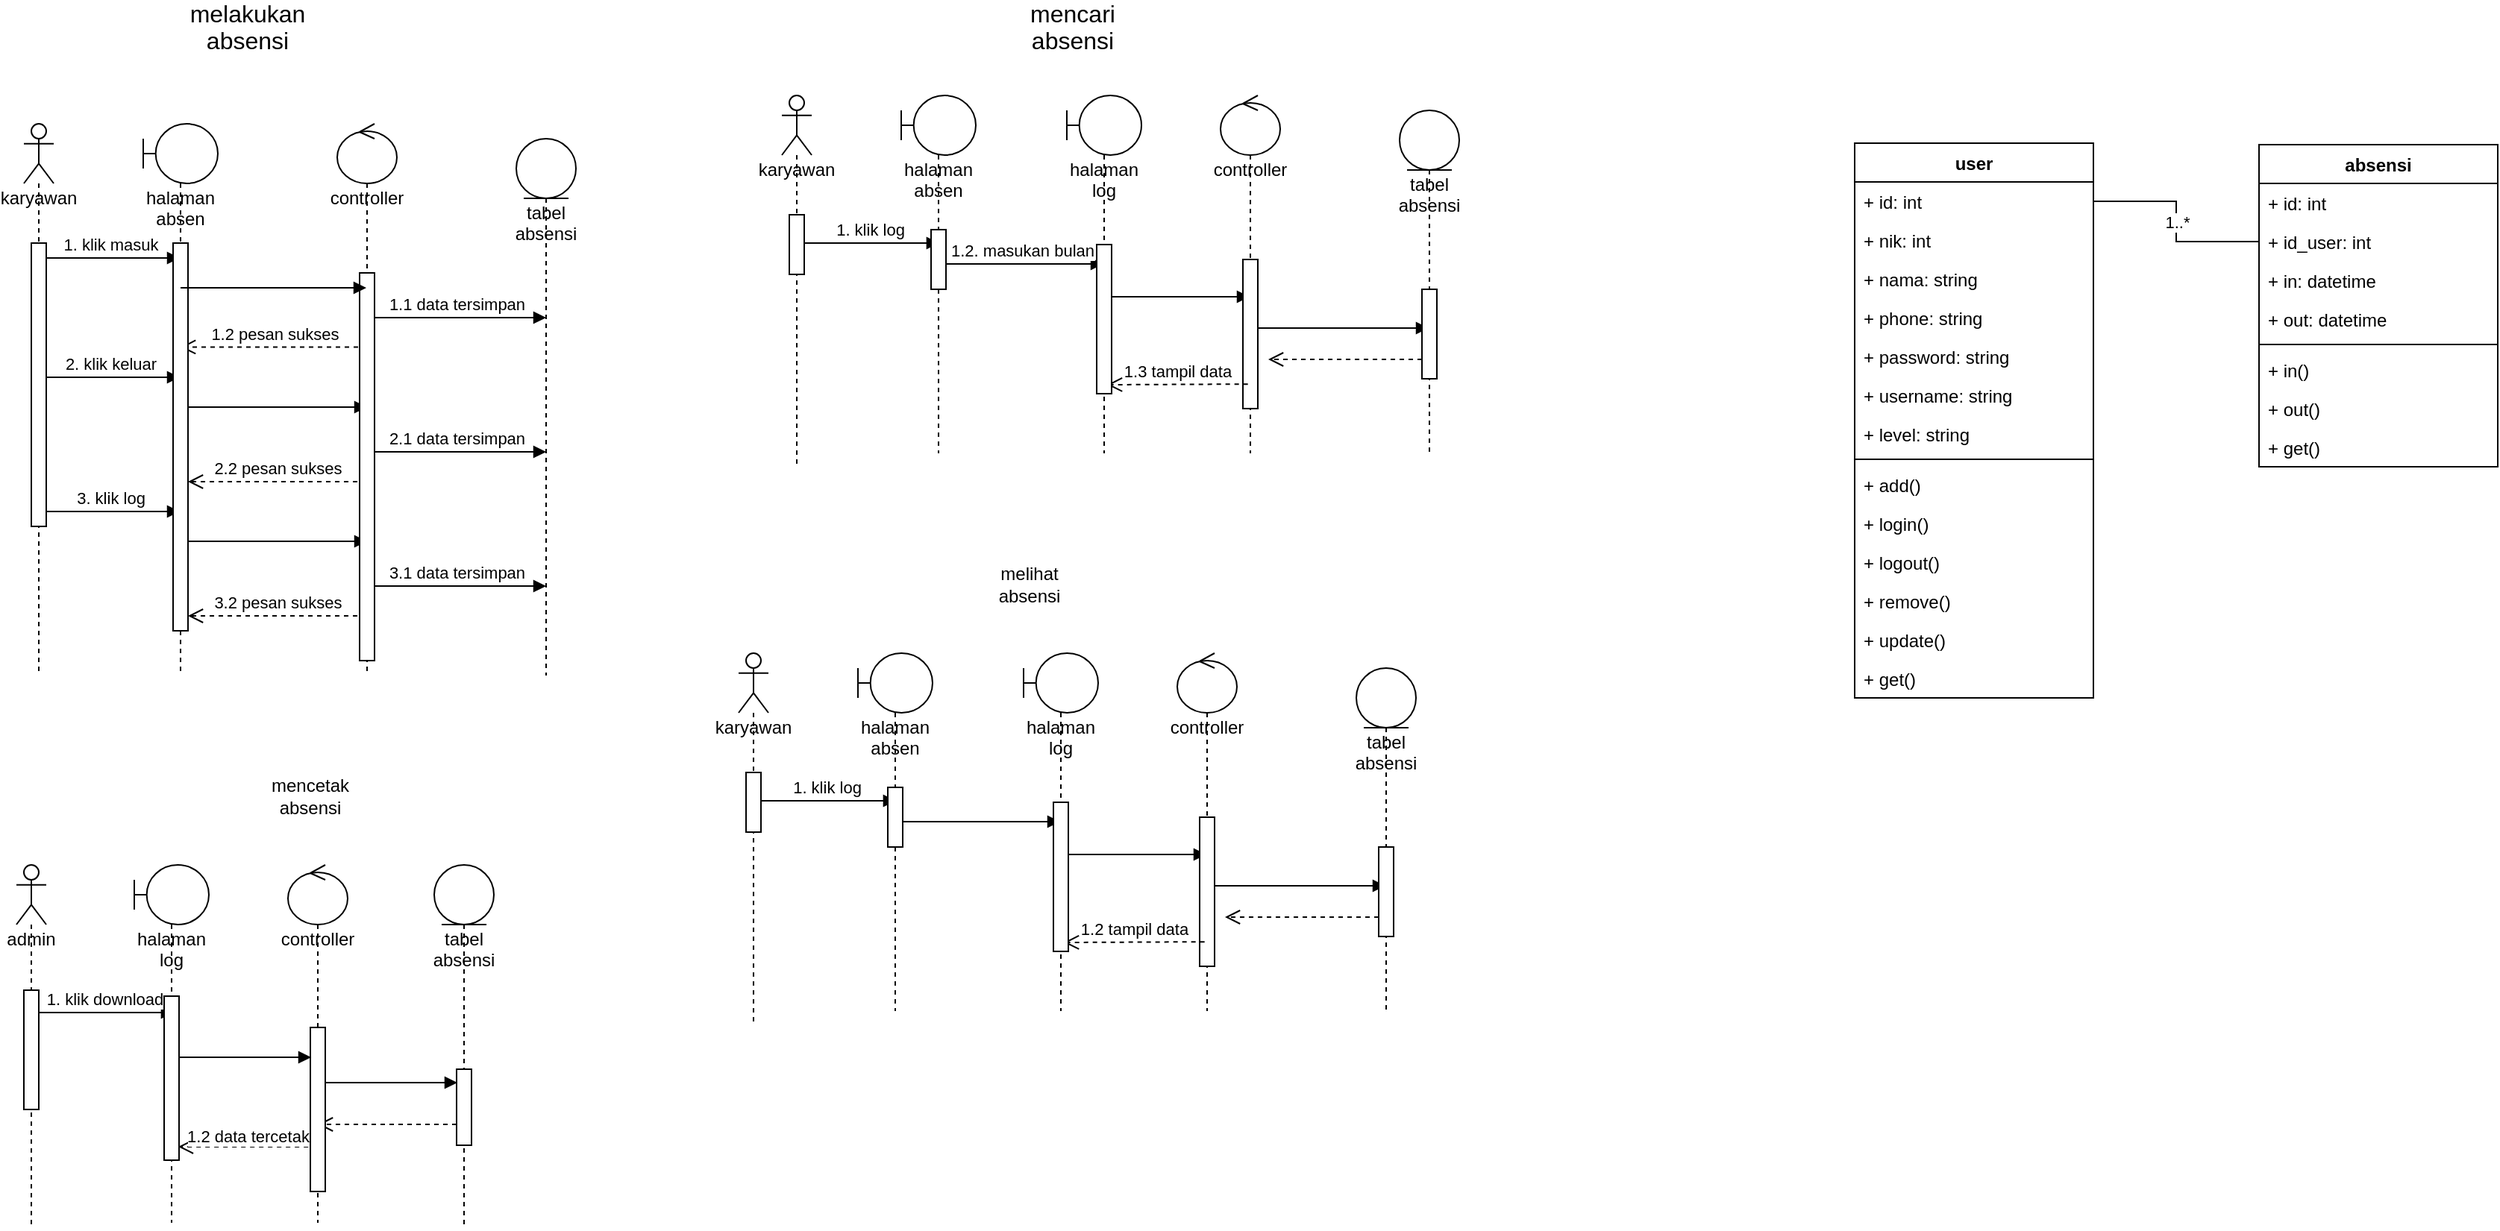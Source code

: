 <mxfile version="20.8.5" type="device" pages="2"><diagram id="Xs3skNda1nq6PrBuMOaC" name="Page-1"><mxGraphModel dx="1050" dy="619" grid="0" gridSize="10" guides="1" tooltips="1" connect="1" arrows="1" fold="1" page="1" pageScale="1" pageWidth="850" pageHeight="1100" math="0" shadow="0"><root><mxCell id="0"/><mxCell id="1" parent="0"/><mxCell id="aF4navsUOs96ECVuxOsY-26" value="&lt;span style=&quot;font-size:12.0pt;line-height:107%;&lt;br/&gt;font-family:&amp;quot;Times New Roman&amp;quot;,serif;mso-fareast-font-family:Calibri;mso-fareast-theme-font:&lt;br/&gt;minor-latin;mso-ansi-language:EN-ID;mso-fareast-language:EN-US;mso-bidi-language:&lt;br/&gt;AR-SA&quot;&gt;melakukan absensi&lt;/span&gt;" style="text;html=1;strokeColor=none;fillColor=none;align=center;verticalAlign=middle;whiteSpace=wrap;rounded=0;" parent="1" vertex="1"><mxGeometry x="146" y="19" width="60" height="30" as="geometry"/></mxCell><mxCell id="aF4navsUOs96ECVuxOsY-28" value="&lt;span style=&quot;font-size:12.0pt;line-height:107%;&lt;br/&gt;font-family:&amp;quot;Times New Roman&amp;quot;,serif;mso-fareast-font-family:Calibri;mso-fareast-theme-font:&lt;br/&gt;minor-latin;mso-ansi-language:EN-ID;mso-fareast-language:EN-US;mso-bidi-language:&lt;br/&gt;AR-SA&quot;&gt;mencari absensi&lt;/span&gt;" style="text;html=1;strokeColor=none;fillColor=none;align=center;verticalAlign=middle;whiteSpace=wrap;rounded=0;" parent="1" vertex="1"><mxGeometry x="699" y="19" width="60" height="30" as="geometry"/></mxCell><mxCell id="aF4navsUOs96ECVuxOsY-7" value="1.1 data tersimpan" style="html=1;verticalAlign=bottom;endArrow=block;rounded=0;" parent="1" edge="1"><mxGeometry width="80" relative="1" as="geometry"><mxPoint x="256.005" y="229" as="sourcePoint"/><mxPoint x="376" y="229" as="targetPoint"/><Array as="points"><mxPoint x="360.97" y="229"/></Array></mxGeometry></mxCell><mxCell id="aF4navsUOs96ECVuxOsY-16" value="2.1 data tersimpan" style="html=1;verticalAlign=bottom;endArrow=block;rounded=0;" parent="1" edge="1"><mxGeometry width="80" relative="1" as="geometry"><mxPoint x="256.005" y="319" as="sourcePoint"/><mxPoint x="376" y="319" as="targetPoint"/><Array as="points"><mxPoint x="360.97" y="319"/></Array></mxGeometry></mxCell><mxCell id="aF4navsUOs96ECVuxOsY-20" value="3.1 data tersimpan" style="html=1;verticalAlign=bottom;endArrow=block;rounded=0;" parent="1" edge="1"><mxGeometry width="80" relative="1" as="geometry"><mxPoint x="256.005" y="409" as="sourcePoint"/><mxPoint x="376" y="409" as="targetPoint"/><Array as="points"><mxPoint x="360.97" y="409"/></Array></mxGeometry></mxCell><mxCell id="aF4navsUOs96ECVuxOsY-21" value="3.2 pesan sukses" style="html=1;verticalAlign=bottom;endArrow=open;dashed=1;endSize=8;rounded=0;" parent="1" edge="1"><mxGeometry relative="1" as="geometry"><mxPoint x="255.5" y="429" as="sourcePoint"/><mxPoint x="136" y="429" as="targetPoint"/></mxGeometry></mxCell><mxCell id="aF4navsUOs96ECVuxOsY-19" value="" style="html=1;verticalAlign=bottom;endArrow=block;rounded=0;" parent="1" edge="1"><mxGeometry width="80" relative="1" as="geometry"><mxPoint x="136" y="379" as="sourcePoint"/><mxPoint x="256" y="379" as="targetPoint"/><Array as="points"><mxPoint x="241.06" y="379"/></Array></mxGeometry></mxCell><mxCell id="aF4navsUOs96ECVuxOsY-17" value="2.2 pesan sukses" style="html=1;verticalAlign=bottom;endArrow=open;dashed=1;endSize=8;rounded=0;" parent="1" source="aF4navsUOs96ECVuxOsY-3" edge="1"><mxGeometry relative="1" as="geometry"><mxPoint x="251.06" y="339" as="sourcePoint"/><mxPoint x="136" y="339" as="targetPoint"/></mxGeometry></mxCell><mxCell id="aF4navsUOs96ECVuxOsY-15" value="" style="html=1;verticalAlign=bottom;endArrow=block;rounded=0;" parent="1" edge="1"><mxGeometry width="80" relative="1" as="geometry"><mxPoint x="136" y="289" as="sourcePoint"/><mxPoint x="256" y="289" as="targetPoint"/><Array as="points"><mxPoint x="241.06" y="289"/></Array></mxGeometry></mxCell><mxCell id="aF4navsUOs96ECVuxOsY-8" value="1.2 pesan sukses" style="html=1;verticalAlign=bottom;endArrow=open;dashed=1;endSize=8;rounded=0;" parent="1" target="aF4navsUOs96ECVuxOsY-2" edge="1"><mxGeometry relative="1" as="geometry"><mxPoint x="256" y="248.72" as="sourcePoint"/><mxPoint x="176" y="248.72" as="targetPoint"/></mxGeometry></mxCell><mxCell id="aF4navsUOs96ECVuxOsY-22" value="3. klik log" style="html=1;verticalAlign=bottom;endArrow=block;rounded=0;" parent="1" edge="1"><mxGeometry width="80" relative="1" as="geometry"><mxPoint x="36" y="359" as="sourcePoint"/><mxPoint x="130.5" y="359" as="targetPoint"/></mxGeometry></mxCell><mxCell id="aF4navsUOs96ECVuxOsY-14" value="2. klik keluar" style="html=1;verticalAlign=bottom;endArrow=block;rounded=0;" parent="1" edge="1"><mxGeometry width="80" relative="1" as="geometry"><mxPoint x="36" y="269" as="sourcePoint"/><mxPoint x="130.5" y="269" as="targetPoint"/></mxGeometry></mxCell><mxCell id="aF4navsUOs96ECVuxOsY-1" value="karyawan" style="shape=umlLifeline;participant=umlActor;perimeter=lifelinePerimeter;whiteSpace=wrap;html=1;container=1;collapsible=0;recursiveResize=0;verticalAlign=top;spacingTop=36;outlineConnect=0;" parent="1" vertex="1"><mxGeometry x="26" y="99" width="20" height="370" as="geometry"/></mxCell><mxCell id="aF4navsUOs96ECVuxOsY-5" value="1. klik masuk" style="html=1;verticalAlign=bottom;endArrow=block;rounded=0;" parent="aF4navsUOs96ECVuxOsY-1" target="aF4navsUOs96ECVuxOsY-2" edge="1"><mxGeometry width="80" relative="1" as="geometry"><mxPoint x="10" y="90" as="sourcePoint"/><mxPoint x="80" y="90" as="targetPoint"/></mxGeometry></mxCell><mxCell id="aF4navsUOs96ECVuxOsY-23" value="" style="html=1;points=[];perimeter=orthogonalPerimeter;" parent="aF4navsUOs96ECVuxOsY-1" vertex="1"><mxGeometry x="5" y="80" width="10" height="190" as="geometry"/></mxCell><mxCell id="aF4navsUOs96ECVuxOsY-2" value="halaman absen" style="shape=umlLifeline;participant=umlBoundary;perimeter=lifelinePerimeter;whiteSpace=wrap;html=1;container=1;collapsible=0;recursiveResize=0;verticalAlign=top;spacingTop=36;outlineConnect=0;" parent="1" vertex="1"><mxGeometry x="106" y="99" width="50" height="370" as="geometry"/></mxCell><mxCell id="aF4navsUOs96ECVuxOsY-24" value="" style="html=1;points=[];perimeter=orthogonalPerimeter;" parent="aF4navsUOs96ECVuxOsY-2" vertex="1"><mxGeometry x="20" y="80" width="10" height="260" as="geometry"/></mxCell><mxCell id="aF4navsUOs96ECVuxOsY-3" value="controller" style="shape=umlLifeline;participant=umlControl;perimeter=lifelinePerimeter;whiteSpace=wrap;html=1;container=1;collapsible=0;recursiveResize=0;verticalAlign=top;spacingTop=36;outlineConnect=0;" parent="1" vertex="1"><mxGeometry x="236" y="99" width="40" height="370" as="geometry"/></mxCell><mxCell id="aF4navsUOs96ECVuxOsY-25" value="" style="html=1;points=[];perimeter=orthogonalPerimeter;" parent="aF4navsUOs96ECVuxOsY-3" vertex="1"><mxGeometry x="15" y="100" width="10" height="260" as="geometry"/></mxCell><mxCell id="aF4navsUOs96ECVuxOsY-6" value="" style="html=1;verticalAlign=bottom;endArrow=block;rounded=0;" parent="1" source="aF4navsUOs96ECVuxOsY-2" target="aF4navsUOs96ECVuxOsY-3" edge="1"><mxGeometry width="80" relative="1" as="geometry"><mxPoint x="136" y="209" as="sourcePoint"/><mxPoint x="220.5" y="209" as="targetPoint"/><Array as="points"><mxPoint x="236" y="209"/></Array></mxGeometry></mxCell><mxCell id="aF4navsUOs96ECVuxOsY-4" value="tabel absensi" style="shape=umlLifeline;participant=umlEntity;perimeter=lifelinePerimeter;whiteSpace=wrap;html=1;container=1;collapsible=0;recursiveResize=0;verticalAlign=top;spacingTop=36;outlineConnect=0;" parent="1" vertex="1"><mxGeometry x="356" y="109" width="40" height="360" as="geometry"/></mxCell><mxCell id="aF4navsUOs96ECVuxOsY-52" value="" style="group" parent="1" vertex="1" connectable="0"><mxGeometry x="534" y="80" width="454" height="248" as="geometry"/></mxCell><mxCell id="aF4navsUOs96ECVuxOsY-43" value="" style="html=1;verticalAlign=bottom;endArrow=block;rounded=0;" parent="aF4navsUOs96ECVuxOsY-52" target="aF4navsUOs96ECVuxOsY-36" edge="1"><mxGeometry width="80" relative="1" as="geometry"><mxPoint x="316" y="156.0" as="sourcePoint"/><mxPoint x="413.5" y="156.0" as="targetPoint"/></mxGeometry></mxCell><mxCell id="aF4navsUOs96ECVuxOsY-42" value="" style="html=1;verticalAlign=bottom;endArrow=block;rounded=0;" parent="aF4navsUOs96ECVuxOsY-52" target="aF4navsUOs96ECVuxOsY-34" edge="1"><mxGeometry width="80" relative="1" as="geometry"><mxPoint x="216" y="135" as="sourcePoint"/><mxPoint x="296" y="135" as="targetPoint"/></mxGeometry></mxCell><mxCell id="aF4navsUOs96ECVuxOsY-41" value="1.2. masukan bulan" style="html=1;verticalAlign=bottom;endArrow=block;rounded=0;" parent="aF4navsUOs96ECVuxOsY-52" target="aF4navsUOs96ECVuxOsY-38" edge="1"><mxGeometry width="80" relative="1" as="geometry"><mxPoint x="106" y="113" as="sourcePoint"/><mxPoint x="199.23" y="113" as="targetPoint"/><Array as="points"><mxPoint x="199.45" y="113"/></Array></mxGeometry></mxCell><mxCell id="aF4navsUOs96ECVuxOsY-29" value="karyawan" style="shape=umlLifeline;participant=umlActor;perimeter=lifelinePerimeter;whiteSpace=wrap;html=1;container=1;collapsible=0;recursiveResize=0;verticalAlign=top;spacingTop=36;outlineConnect=0;" parent="aF4navsUOs96ECVuxOsY-52" vertex="1"><mxGeometry width="20" height="248" as="geometry"/></mxCell><mxCell id="aF4navsUOs96ECVuxOsY-37" value="1. klik log" style="html=1;verticalAlign=bottom;endArrow=block;rounded=0;" parent="aF4navsUOs96ECVuxOsY-29" target="aF4navsUOs96ECVuxOsY-32" edge="1"><mxGeometry width="80" relative="1" as="geometry"><mxPoint x="12" y="99" as="sourcePoint"/><mxPoint x="124.95" y="99" as="targetPoint"/><Array as="points"><mxPoint x="105.45" y="99"/></Array></mxGeometry></mxCell><mxCell id="aF4navsUOs96ECVuxOsY-47" value="" style="html=1;points=[];perimeter=orthogonalPerimeter;" parent="aF4navsUOs96ECVuxOsY-29" vertex="1"><mxGeometry x="5" y="80" width="10" height="40" as="geometry"/></mxCell><mxCell id="aF4navsUOs96ECVuxOsY-32" value="halaman absen" style="shape=umlLifeline;participant=umlBoundary;perimeter=lifelinePerimeter;whiteSpace=wrap;html=1;container=1;collapsible=0;recursiveResize=0;verticalAlign=top;spacingTop=36;outlineConnect=0;" parent="aF4navsUOs96ECVuxOsY-52" vertex="1"><mxGeometry x="80" width="50" height="240" as="geometry"/></mxCell><mxCell id="aF4navsUOs96ECVuxOsY-48" value="" style="html=1;points=[];perimeter=orthogonalPerimeter;" parent="aF4navsUOs96ECVuxOsY-32" vertex="1"><mxGeometry x="20" y="90" width="10" height="40" as="geometry"/></mxCell><mxCell id="aF4navsUOs96ECVuxOsY-34" value="controller" style="shape=umlLifeline;participant=umlControl;perimeter=lifelinePerimeter;whiteSpace=wrap;html=1;container=1;collapsible=0;recursiveResize=0;verticalAlign=top;spacingTop=36;outlineConnect=0;" parent="aF4navsUOs96ECVuxOsY-52" vertex="1"><mxGeometry x="294" width="40" height="240" as="geometry"/></mxCell><mxCell id="aF4navsUOs96ECVuxOsY-50" value="" style="html=1;points=[];perimeter=orthogonalPerimeter;" parent="aF4navsUOs96ECVuxOsY-34" vertex="1"><mxGeometry x="15" y="110" width="10" height="100" as="geometry"/></mxCell><mxCell id="aF4navsUOs96ECVuxOsY-36" value="tabel absensi" style="shape=umlLifeline;participant=umlEntity;perimeter=lifelinePerimeter;whiteSpace=wrap;html=1;container=1;collapsible=0;recursiveResize=0;verticalAlign=top;spacingTop=36;outlineConnect=0;" parent="aF4navsUOs96ECVuxOsY-52" vertex="1"><mxGeometry x="414" y="10" width="40" height="230" as="geometry"/></mxCell><mxCell id="aF4navsUOs96ECVuxOsY-44" value="" style="html=1;verticalAlign=bottom;endArrow=open;dashed=1;endSize=8;rounded=0;" parent="aF4navsUOs96ECVuxOsY-36" edge="1"><mxGeometry relative="1" as="geometry"><mxPoint x="21" y="167" as="sourcePoint"/><mxPoint x="-88" y="167" as="targetPoint"/></mxGeometry></mxCell><mxCell id="aF4navsUOs96ECVuxOsY-51" value="" style="html=1;points=[];perimeter=orthogonalPerimeter;" parent="aF4navsUOs96ECVuxOsY-36" vertex="1"><mxGeometry x="15" y="120" width="10" height="60" as="geometry"/></mxCell><mxCell id="aF4navsUOs96ECVuxOsY-38" value="halaman log" style="shape=umlLifeline;participant=umlBoundary;perimeter=lifelinePerimeter;whiteSpace=wrap;html=1;container=1;collapsible=0;recursiveResize=0;verticalAlign=top;spacingTop=36;outlineConnect=0;" parent="aF4navsUOs96ECVuxOsY-52" vertex="1"><mxGeometry x="191" width="50" height="240" as="geometry"/></mxCell><mxCell id="aF4navsUOs96ECVuxOsY-46" value="1.3 tampil data" style="html=1;verticalAlign=bottom;endArrow=open;dashed=1;endSize=8;rounded=0;" parent="aF4navsUOs96ECVuxOsY-38" edge="1"><mxGeometry relative="1" as="geometry"><mxPoint x="121.33" y="193.58" as="sourcePoint"/><mxPoint x="27" y="194" as="targetPoint"/></mxGeometry></mxCell><mxCell id="aF4navsUOs96ECVuxOsY-49" value="" style="html=1;points=[];perimeter=orthogonalPerimeter;" parent="aF4navsUOs96ECVuxOsY-38" vertex="1"><mxGeometry x="20" y="100" width="10" height="100" as="geometry"/></mxCell><mxCell id="aF4navsUOs96ECVuxOsY-53" value="&lt;span&gt;melihat absensi&lt;/span&gt;" style="text;html=1;strokeColor=none;fillColor=none;align=center;verticalAlign=middle;whiteSpace=wrap;rounded=0;" parent="1" vertex="1"><mxGeometry x="670" y="393" width="60" height="30" as="geometry"/></mxCell><mxCell id="aF4navsUOs96ECVuxOsY-55" value="" style="html=1;verticalAlign=bottom;endArrow=block;rounded=0;" parent="1" target="aF4navsUOs96ECVuxOsY-65" edge="1"><mxGeometry width="80" relative="1" as="geometry"><mxPoint x="821" y="610" as="sourcePoint"/><mxPoint x="918.5" y="610" as="targetPoint"/></mxGeometry></mxCell><mxCell id="aF4navsUOs96ECVuxOsY-56" value="" style="html=1;verticalAlign=bottom;endArrow=block;rounded=0;" parent="1" target="aF4navsUOs96ECVuxOsY-63" edge="1"><mxGeometry width="80" relative="1" as="geometry"><mxPoint x="721" y="589" as="sourcePoint"/><mxPoint x="801" y="589" as="targetPoint"/></mxGeometry></mxCell><mxCell id="aF4navsUOs96ECVuxOsY-57" value="" style="html=1;verticalAlign=bottom;endArrow=block;rounded=0;" parent="1" target="aF4navsUOs96ECVuxOsY-68" edge="1"><mxGeometry width="80" relative="1" as="geometry"><mxPoint x="611" y="567" as="sourcePoint"/><mxPoint x="704.23" y="567" as="targetPoint"/><Array as="points"><mxPoint x="704.45" y="567"/></Array></mxGeometry></mxCell><mxCell id="aF4navsUOs96ECVuxOsY-58" value="karyawan" style="shape=umlLifeline;participant=umlActor;perimeter=lifelinePerimeter;whiteSpace=wrap;html=1;container=1;collapsible=0;recursiveResize=0;verticalAlign=top;spacingTop=36;outlineConnect=0;" parent="1" vertex="1"><mxGeometry x="505" y="454" width="20" height="248" as="geometry"/></mxCell><mxCell id="aF4navsUOs96ECVuxOsY-59" value="1. klik log" style="html=1;verticalAlign=bottom;endArrow=block;rounded=0;" parent="aF4navsUOs96ECVuxOsY-58" target="aF4navsUOs96ECVuxOsY-61" edge="1"><mxGeometry width="80" relative="1" as="geometry"><mxPoint x="12" y="99" as="sourcePoint"/><mxPoint x="124.95" y="99" as="targetPoint"/><Array as="points"><mxPoint x="105.45" y="99"/></Array></mxGeometry></mxCell><mxCell id="aF4navsUOs96ECVuxOsY-60" value="" style="html=1;points=[];perimeter=orthogonalPerimeter;" parent="aF4navsUOs96ECVuxOsY-58" vertex="1"><mxGeometry x="5" y="80" width="10" height="40" as="geometry"/></mxCell><mxCell id="aF4navsUOs96ECVuxOsY-61" value="halaman absen" style="shape=umlLifeline;participant=umlBoundary;perimeter=lifelinePerimeter;whiteSpace=wrap;html=1;container=1;collapsible=0;recursiveResize=0;verticalAlign=top;spacingTop=36;outlineConnect=0;" parent="1" vertex="1"><mxGeometry x="585" y="454" width="50" height="240" as="geometry"/></mxCell><mxCell id="aF4navsUOs96ECVuxOsY-62" value="" style="html=1;points=[];perimeter=orthogonalPerimeter;" parent="aF4navsUOs96ECVuxOsY-61" vertex="1"><mxGeometry x="20" y="90" width="10" height="40" as="geometry"/></mxCell><mxCell id="aF4navsUOs96ECVuxOsY-63" value="controller" style="shape=umlLifeline;participant=umlControl;perimeter=lifelinePerimeter;whiteSpace=wrap;html=1;container=1;collapsible=0;recursiveResize=0;verticalAlign=top;spacingTop=36;outlineConnect=0;" parent="1" vertex="1"><mxGeometry x="799" y="454" width="40" height="240" as="geometry"/></mxCell><mxCell id="aF4navsUOs96ECVuxOsY-64" value="" style="html=1;points=[];perimeter=orthogonalPerimeter;" parent="aF4navsUOs96ECVuxOsY-63" vertex="1"><mxGeometry x="15" y="110" width="10" height="100" as="geometry"/></mxCell><mxCell id="aF4navsUOs96ECVuxOsY-65" value="tabel absensi" style="shape=umlLifeline;participant=umlEntity;perimeter=lifelinePerimeter;whiteSpace=wrap;html=1;container=1;collapsible=0;recursiveResize=0;verticalAlign=top;spacingTop=36;outlineConnect=0;" parent="1" vertex="1"><mxGeometry x="919" y="464" width="40" height="230" as="geometry"/></mxCell><mxCell id="aF4navsUOs96ECVuxOsY-66" value="" style="html=1;verticalAlign=bottom;endArrow=open;dashed=1;endSize=8;rounded=0;" parent="aF4navsUOs96ECVuxOsY-65" edge="1"><mxGeometry relative="1" as="geometry"><mxPoint x="21" y="167" as="sourcePoint"/><mxPoint x="-88" y="167" as="targetPoint"/></mxGeometry></mxCell><mxCell id="aF4navsUOs96ECVuxOsY-67" value="" style="html=1;points=[];perimeter=orthogonalPerimeter;" parent="aF4navsUOs96ECVuxOsY-65" vertex="1"><mxGeometry x="15" y="120" width="10" height="60" as="geometry"/></mxCell><mxCell id="aF4navsUOs96ECVuxOsY-68" value="halaman log" style="shape=umlLifeline;participant=umlBoundary;perimeter=lifelinePerimeter;whiteSpace=wrap;html=1;container=1;collapsible=0;recursiveResize=0;verticalAlign=top;spacingTop=36;outlineConnect=0;" parent="1" vertex="1"><mxGeometry x="696" y="454" width="50" height="240" as="geometry"/></mxCell><mxCell id="aF4navsUOs96ECVuxOsY-69" value="1.2 tampil data" style="html=1;verticalAlign=bottom;endArrow=open;dashed=1;endSize=8;rounded=0;" parent="aF4navsUOs96ECVuxOsY-68" edge="1"><mxGeometry relative="1" as="geometry"><mxPoint x="121.33" y="193.58" as="sourcePoint"/><mxPoint x="27" y="194" as="targetPoint"/></mxGeometry></mxCell><mxCell id="aF4navsUOs96ECVuxOsY-70" value="" style="html=1;points=[];perimeter=orthogonalPerimeter;" parent="aF4navsUOs96ECVuxOsY-68" vertex="1"><mxGeometry x="20" y="100" width="10" height="100" as="geometry"/></mxCell><mxCell id="aF4navsUOs96ECVuxOsY-71" value="admin" style="shape=umlLifeline;participant=umlActor;perimeter=lifelinePerimeter;whiteSpace=wrap;html=1;container=1;collapsible=0;recursiveResize=0;verticalAlign=top;spacingTop=36;outlineConnect=0;" parent="1" vertex="1"><mxGeometry x="21" y="596" width="20" height="244" as="geometry"/></mxCell><mxCell id="aF4navsUOs96ECVuxOsY-72" value="1. klik download" style="html=1;verticalAlign=bottom;endArrow=block;rounded=0;" parent="aF4navsUOs96ECVuxOsY-71" edge="1"><mxGeometry width="80" relative="1" as="geometry"><mxPoint x="12" y="99" as="sourcePoint"/><mxPoint x="104.5" y="99" as="targetPoint"/><Array as="points"><mxPoint x="105.45" y="99"/></Array></mxGeometry></mxCell><mxCell id="aF4navsUOs96ECVuxOsY-90" value="" style="html=1;points=[];perimeter=orthogonalPerimeter;" parent="aF4navsUOs96ECVuxOsY-71" vertex="1"><mxGeometry x="5" y="84" width="10" height="80" as="geometry"/></mxCell><mxCell id="aF4navsUOs96ECVuxOsY-76" value="controller" style="shape=umlLifeline;participant=umlControl;perimeter=lifelinePerimeter;whiteSpace=wrap;html=1;container=1;collapsible=0;recursiveResize=0;verticalAlign=top;spacingTop=36;outlineConnect=0;" parent="1" vertex="1"><mxGeometry x="203" y="596" width="40" height="240" as="geometry"/></mxCell><mxCell id="aF4navsUOs96ECVuxOsY-78" value="tabel absensi" style="shape=umlLifeline;participant=umlEntity;perimeter=lifelinePerimeter;whiteSpace=wrap;html=1;container=1;collapsible=0;recursiveResize=0;verticalAlign=top;spacingTop=36;outlineConnect=0;" parent="1" vertex="1"><mxGeometry x="301" y="596" width="40" height="244" as="geometry"/></mxCell><mxCell id="aF4navsUOs96ECVuxOsY-94" value="" style="html=1;points=[];perimeter=orthogonalPerimeter;" parent="aF4navsUOs96ECVuxOsY-78" vertex="1"><mxGeometry x="15" y="137" width="10" height="51" as="geometry"/></mxCell><mxCell id="aF4navsUOs96ECVuxOsY-81" value="halaman log" style="shape=umlLifeline;participant=umlBoundary;perimeter=lifelinePerimeter;whiteSpace=wrap;html=1;container=1;collapsible=0;recursiveResize=0;verticalAlign=top;spacingTop=36;outlineConnect=0;" parent="1" vertex="1"><mxGeometry x="100" y="596" width="50" height="240" as="geometry"/></mxCell><mxCell id="aF4navsUOs96ECVuxOsY-85" value="" style="html=1;verticalAlign=bottom;endArrow=block;rounded=0;" parent="aF4navsUOs96ECVuxOsY-81" edge="1"><mxGeometry width="80" relative="1" as="geometry"><mxPoint x="26" y="129" as="sourcePoint"/><mxPoint x="118.5" y="129" as="targetPoint"/><Array as="points"/></mxGeometry></mxCell><mxCell id="aF4navsUOs96ECVuxOsY-89" value="1.2 data tercetak" style="html=1;verticalAlign=bottom;endArrow=open;dashed=1;endSize=8;rounded=0;" parent="aF4navsUOs96ECVuxOsY-81" edge="1"><mxGeometry x="-0.0" y="2" relative="1" as="geometry"><mxPoint x="122.59" y="189" as="sourcePoint"/><mxPoint x="29.4" y="189" as="targetPoint"/><mxPoint as="offset"/></mxGeometry></mxCell><mxCell id="aF4navsUOs96ECVuxOsY-91" value="" style="html=1;points=[];perimeter=orthogonalPerimeter;" parent="aF4navsUOs96ECVuxOsY-81" vertex="1"><mxGeometry x="20" y="88" width="10" height="110" as="geometry"/></mxCell><mxCell id="aF4navsUOs96ECVuxOsY-84" value="&lt;span&gt;mencetak absensi&lt;/span&gt;" style="text;html=1;strokeColor=none;fillColor=none;align=center;verticalAlign=middle;whiteSpace=wrap;rounded=0;" parent="1" vertex="1"><mxGeometry x="188" y="535" width="60" height="30" as="geometry"/></mxCell><mxCell id="aF4navsUOs96ECVuxOsY-86" value="" style="html=1;verticalAlign=bottom;endArrow=block;rounded=0;startArrow=none;" parent="1" source="aF4navsUOs96ECVuxOsY-92" edge="1"><mxGeometry width="80" relative="1" as="geometry"><mxPoint x="224.0" y="742" as="sourcePoint"/><mxPoint x="316.5" y="742" as="targetPoint"/><Array as="points"/></mxGeometry></mxCell><mxCell id="aF4navsUOs96ECVuxOsY-87" value="" style="html=1;verticalAlign=bottom;endArrow=open;dashed=1;endSize=8;rounded=0;" parent="1" target="aF4navsUOs96ECVuxOsY-76" edge="1"><mxGeometry x="0.205" y="-6" relative="1" as="geometry"><mxPoint x="316" y="770" as="sourcePoint"/><mxPoint x="236" y="770" as="targetPoint"/><mxPoint as="offset"/></mxGeometry></mxCell><mxCell id="aF4navsUOs96ECVuxOsY-92" value="" style="html=1;points=[];perimeter=orthogonalPerimeter;" parent="1" vertex="1"><mxGeometry x="218" y="705" width="10" height="110" as="geometry"/></mxCell><mxCell id="aF4navsUOs96ECVuxOsY-95" value="user" style="swimlane;fontStyle=1;align=center;verticalAlign=top;childLayout=stackLayout;horizontal=1;startSize=26;horizontalStack=0;resizeParent=1;resizeParentMax=0;resizeLast=0;collapsible=1;marginBottom=0;" parent="1" vertex="1"><mxGeometry x="1253" y="112" width="160" height="372" as="geometry"/></mxCell><mxCell id="aF4navsUOs96ECVuxOsY-96" value="+ id: int" style="text;strokeColor=none;fillColor=none;align=left;verticalAlign=top;spacingLeft=4;spacingRight=4;overflow=hidden;rotatable=0;points=[[0,0.5],[1,0.5]];portConstraint=eastwest;" parent="aF4navsUOs96ECVuxOsY-95" vertex="1"><mxGeometry y="26" width="160" height="26" as="geometry"/></mxCell><mxCell id="aF4navsUOs96ECVuxOsY-99" value="+ nik: int" style="text;strokeColor=none;fillColor=none;align=left;verticalAlign=top;spacingLeft=4;spacingRight=4;overflow=hidden;rotatable=0;points=[[0,0.5],[1,0.5]];portConstraint=eastwest;" parent="aF4navsUOs96ECVuxOsY-95" vertex="1"><mxGeometry y="52" width="160" height="26" as="geometry"/></mxCell><mxCell id="aF4navsUOs96ECVuxOsY-100" value="+ nama: string" style="text;strokeColor=none;fillColor=none;align=left;verticalAlign=top;spacingLeft=4;spacingRight=4;overflow=hidden;rotatable=0;points=[[0,0.5],[1,0.5]];portConstraint=eastwest;" parent="aF4navsUOs96ECVuxOsY-95" vertex="1"><mxGeometry y="78" width="160" height="26" as="geometry"/></mxCell><mxCell id="aF4navsUOs96ECVuxOsY-101" value="+ phone: string" style="text;strokeColor=none;fillColor=none;align=left;verticalAlign=top;spacingLeft=4;spacingRight=4;overflow=hidden;rotatable=0;points=[[0,0.5],[1,0.5]];portConstraint=eastwest;" parent="aF4navsUOs96ECVuxOsY-95" vertex="1"><mxGeometry y="104" width="160" height="26" as="geometry"/></mxCell><mxCell id="aF4navsUOs96ECVuxOsY-102" value="+ password: string" style="text;strokeColor=none;fillColor=none;align=left;verticalAlign=top;spacingLeft=4;spacingRight=4;overflow=hidden;rotatable=0;points=[[0,0.5],[1,0.5]];portConstraint=eastwest;" parent="aF4navsUOs96ECVuxOsY-95" vertex="1"><mxGeometry y="130" width="160" height="26" as="geometry"/></mxCell><mxCell id="aF4navsUOs96ECVuxOsY-103" value="+ username: string" style="text;strokeColor=none;fillColor=none;align=left;verticalAlign=top;spacingLeft=4;spacingRight=4;overflow=hidden;rotatable=0;points=[[0,0.5],[1,0.5]];portConstraint=eastwest;" parent="aF4navsUOs96ECVuxOsY-95" vertex="1"><mxGeometry y="156" width="160" height="26" as="geometry"/></mxCell><mxCell id="aF4navsUOs96ECVuxOsY-104" value="+ level: string" style="text;strokeColor=none;fillColor=none;align=left;verticalAlign=top;spacingLeft=4;spacingRight=4;overflow=hidden;rotatable=0;points=[[0,0.5],[1,0.5]];portConstraint=eastwest;" parent="aF4navsUOs96ECVuxOsY-95" vertex="1"><mxGeometry y="182" width="160" height="26" as="geometry"/></mxCell><mxCell id="aF4navsUOs96ECVuxOsY-97" value="" style="line;strokeWidth=1;fillColor=none;align=left;verticalAlign=middle;spacingTop=-1;spacingLeft=3;spacingRight=3;rotatable=0;labelPosition=right;points=[];portConstraint=eastwest;" parent="aF4navsUOs96ECVuxOsY-95" vertex="1"><mxGeometry y="208" width="160" height="8" as="geometry"/></mxCell><mxCell id="aF4navsUOs96ECVuxOsY-98" value="+ add()" style="text;strokeColor=none;fillColor=none;align=left;verticalAlign=top;spacingLeft=4;spacingRight=4;overflow=hidden;rotatable=0;points=[[0,0.5],[1,0.5]];portConstraint=eastwest;" parent="aF4navsUOs96ECVuxOsY-95" vertex="1"><mxGeometry y="216" width="160" height="26" as="geometry"/></mxCell><mxCell id="aF4navsUOs96ECVuxOsY-105" value="+ login()" style="text;strokeColor=none;fillColor=none;align=left;verticalAlign=top;spacingLeft=4;spacingRight=4;overflow=hidden;rotatable=0;points=[[0,0.5],[1,0.5]];portConstraint=eastwest;" parent="aF4navsUOs96ECVuxOsY-95" vertex="1"><mxGeometry y="242" width="160" height="26" as="geometry"/></mxCell><mxCell id="aF4navsUOs96ECVuxOsY-106" value="+ logout()" style="text;strokeColor=none;fillColor=none;align=left;verticalAlign=top;spacingLeft=4;spacingRight=4;overflow=hidden;rotatable=0;points=[[0,0.5],[1,0.5]];portConstraint=eastwest;" parent="aF4navsUOs96ECVuxOsY-95" vertex="1"><mxGeometry y="268" width="160" height="26" as="geometry"/></mxCell><mxCell id="aF4navsUOs96ECVuxOsY-107" value="+ remove()" style="text;strokeColor=none;fillColor=none;align=left;verticalAlign=top;spacingLeft=4;spacingRight=4;overflow=hidden;rotatable=0;points=[[0,0.5],[1,0.5]];portConstraint=eastwest;" parent="aF4navsUOs96ECVuxOsY-95" vertex="1"><mxGeometry y="294" width="160" height="26" as="geometry"/></mxCell><mxCell id="aF4navsUOs96ECVuxOsY-108" value="+ update()" style="text;strokeColor=none;fillColor=none;align=left;verticalAlign=top;spacingLeft=4;spacingRight=4;overflow=hidden;rotatable=0;points=[[0,0.5],[1,0.5]];portConstraint=eastwest;" parent="aF4navsUOs96ECVuxOsY-95" vertex="1"><mxGeometry y="320" width="160" height="26" as="geometry"/></mxCell><mxCell id="aF4navsUOs96ECVuxOsY-109" value="+ get()" style="text;strokeColor=none;fillColor=none;align=left;verticalAlign=top;spacingLeft=4;spacingRight=4;overflow=hidden;rotatable=0;points=[[0,0.5],[1,0.5]];portConstraint=eastwest;" parent="aF4navsUOs96ECVuxOsY-95" vertex="1"><mxGeometry y="346" width="160" height="26" as="geometry"/></mxCell><mxCell id="aF4navsUOs96ECVuxOsY-110" value="absensi" style="swimlane;fontStyle=1;align=center;verticalAlign=top;childLayout=stackLayout;horizontal=1;startSize=26;horizontalStack=0;resizeParent=1;resizeParentMax=0;resizeLast=0;collapsible=1;marginBottom=0;" parent="1" vertex="1"><mxGeometry x="1524" y="113" width="160" height="216" as="geometry"/></mxCell><mxCell id="aF4navsUOs96ECVuxOsY-111" value="+ id: int" style="text;strokeColor=none;fillColor=none;align=left;verticalAlign=top;spacingLeft=4;spacingRight=4;overflow=hidden;rotatable=0;points=[[0,0.5],[1,0.5]];portConstraint=eastwest;" parent="aF4navsUOs96ECVuxOsY-110" vertex="1"><mxGeometry y="26" width="160" height="26" as="geometry"/></mxCell><mxCell id="aF4navsUOs96ECVuxOsY-114" value="+ id_user: int" style="text;strokeColor=none;fillColor=none;align=left;verticalAlign=top;spacingLeft=4;spacingRight=4;overflow=hidden;rotatable=0;points=[[0,0.5],[1,0.5]];portConstraint=eastwest;" parent="aF4navsUOs96ECVuxOsY-110" vertex="1"><mxGeometry y="52" width="160" height="26" as="geometry"/></mxCell><mxCell id="aF4navsUOs96ECVuxOsY-115" value="+ in: datetime" style="text;strokeColor=none;fillColor=none;align=left;verticalAlign=top;spacingLeft=4;spacingRight=4;overflow=hidden;rotatable=0;points=[[0,0.5],[1,0.5]];portConstraint=eastwest;" parent="aF4navsUOs96ECVuxOsY-110" vertex="1"><mxGeometry y="78" width="160" height="26" as="geometry"/></mxCell><mxCell id="aF4navsUOs96ECVuxOsY-116" value="+ out: datetime" style="text;strokeColor=none;fillColor=none;align=left;verticalAlign=top;spacingLeft=4;spacingRight=4;overflow=hidden;rotatable=0;points=[[0,0.5],[1,0.5]];portConstraint=eastwest;" parent="aF4navsUOs96ECVuxOsY-110" vertex="1"><mxGeometry y="104" width="160" height="26" as="geometry"/></mxCell><mxCell id="aF4navsUOs96ECVuxOsY-112" value="" style="line;strokeWidth=1;fillColor=none;align=left;verticalAlign=middle;spacingTop=-1;spacingLeft=3;spacingRight=3;rotatable=0;labelPosition=right;points=[];portConstraint=eastwest;" parent="aF4navsUOs96ECVuxOsY-110" vertex="1"><mxGeometry y="130" width="160" height="8" as="geometry"/></mxCell><mxCell id="aF4navsUOs96ECVuxOsY-113" value="+ in()" style="text;strokeColor=none;fillColor=none;align=left;verticalAlign=top;spacingLeft=4;spacingRight=4;overflow=hidden;rotatable=0;points=[[0,0.5],[1,0.5]];portConstraint=eastwest;" parent="aF4navsUOs96ECVuxOsY-110" vertex="1"><mxGeometry y="138" width="160" height="26" as="geometry"/></mxCell><mxCell id="aF4navsUOs96ECVuxOsY-118" value="+ out()" style="text;strokeColor=none;fillColor=none;align=left;verticalAlign=top;spacingLeft=4;spacingRight=4;overflow=hidden;rotatable=0;points=[[0,0.5],[1,0.5]];portConstraint=eastwest;" parent="aF4navsUOs96ECVuxOsY-110" vertex="1"><mxGeometry y="164" width="160" height="26" as="geometry"/></mxCell><mxCell id="aF4navsUOs96ECVuxOsY-119" value="+ get()" style="text;strokeColor=none;fillColor=none;align=left;verticalAlign=top;spacingLeft=4;spacingRight=4;overflow=hidden;rotatable=0;points=[[0,0.5],[1,0.5]];portConstraint=eastwest;" parent="aF4navsUOs96ECVuxOsY-110" vertex="1"><mxGeometry y="190" width="160" height="26" as="geometry"/></mxCell><mxCell id="aF4navsUOs96ECVuxOsY-121" value="1..*" style="endArrow=none;html=1;rounded=0;exitX=1;exitY=0.5;exitDx=0;exitDy=0;entryX=0;entryY=0.5;entryDx=0;entryDy=0;edgeStyle=orthogonalEdgeStyle;" parent="1" source="aF4navsUOs96ECVuxOsY-96" target="aF4navsUOs96ECVuxOsY-114" edge="1"><mxGeometry width="50" height="50" relative="1" as="geometry"><mxPoint x="1421" y="254" as="sourcePoint"/><mxPoint x="1471" y="204" as="targetPoint"/></mxGeometry></mxCell></root></mxGraphModel></diagram><diagram id="sSQStdUDB0ECVpalSkgF" name="flow absensi"><mxGraphModel dx="1050" dy="619" grid="0" gridSize="10" guides="1" tooltips="1" connect="1" arrows="1" fold="1" page="1" pageScale="1" pageWidth="850" pageHeight="1100" math="0" shadow="0"><root><mxCell id="0"/><mxCell id="1" parent="0"/><mxCell id="IIaCbMIQIdj5C54rhsPV-41" value="" style="group" vertex="1" connectable="0" parent="1"><mxGeometry x="121" y="288" width="589" height="480" as="geometry"/></mxCell><mxCell id="IIaCbMIQIdj5C54rhsPV-22" value="4" style="ellipse;whiteSpace=wrap;html=1;aspect=fixed;" vertex="1" parent="IIaCbMIQIdj5C54rhsPV-41"><mxGeometry x="560" y="210" width="40" height="40" as="geometry"/></mxCell><mxCell id="IIaCbMIQIdj5C54rhsPV-23" value="3" style="ellipse;whiteSpace=wrap;html=1;aspect=fixed;" vertex="1" parent="IIaCbMIQIdj5C54rhsPV-41"><mxGeometry x="14" y="210" width="40" height="40" as="geometry"/></mxCell><mxCell id="IIaCbMIQIdj5C54rhsPV-1" value="mulai" style="rounded=1;whiteSpace=wrap;html=1;arcSize=50;" vertex="1" parent="IIaCbMIQIdj5C54rhsPV-41"><mxGeometry x="249" width="120" height="60" as="geometry"/></mxCell><mxCell id="IIaCbMIQIdj5C54rhsPV-4" value="klik menu absensi" style="rounded=0;whiteSpace=wrap;html=1;" vertex="1" parent="IIaCbMIQIdj5C54rhsPV-41"><mxGeometry x="249" y="90" width="120" height="60" as="geometry"/></mxCell><mxCell id="IIaCbMIQIdj5C54rhsPV-5" style="edgeStyle=orthogonalEdgeStyle;rounded=0;orthogonalLoop=1;jettySize=auto;html=1;exitX=0.5;exitY=1;exitDx=0;exitDy=0;entryX=0.5;entryY=0;entryDx=0;entryDy=0;" edge="1" parent="IIaCbMIQIdj5C54rhsPV-41" source="IIaCbMIQIdj5C54rhsPV-1" target="IIaCbMIQIdj5C54rhsPV-4"><mxGeometry relative="1" as="geometry"/></mxCell><mxCell id="IIaCbMIQIdj5C54rhsPV-9" value="klik keluar" style="whiteSpace=wrap;html=1;" vertex="1" parent="IIaCbMIQIdj5C54rhsPV-41"><mxGeometry x="409" y="200" width="120" height="60" as="geometry"/></mxCell><mxCell id="IIaCbMIQIdj5C54rhsPV-31" style="edgeStyle=orthogonalEdgeStyle;rounded=0;orthogonalLoop=1;jettySize=auto;html=1;exitX=0.75;exitY=1;exitDx=0;exitDy=0;entryX=0;entryY=0.5;entryDx=0;entryDy=0;" edge="1" parent="IIaCbMIQIdj5C54rhsPV-41" source="IIaCbMIQIdj5C54rhsPV-4" target="IIaCbMIQIdj5C54rhsPV-9"><mxGeometry relative="1" as="geometry"/></mxCell><mxCell id="IIaCbMIQIdj5C54rhsPV-11" value="klik masuk" style="whiteSpace=wrap;html=1;" vertex="1" parent="IIaCbMIQIdj5C54rhsPV-41"><mxGeometry x="89" y="200" width="120" height="60" as="geometry"/></mxCell><mxCell id="IIaCbMIQIdj5C54rhsPV-32" style="edgeStyle=orthogonalEdgeStyle;rounded=0;orthogonalLoop=1;jettySize=auto;html=1;exitX=0.25;exitY=1;exitDx=0;exitDy=0;entryX=1;entryY=0.5;entryDx=0;entryDy=0;" edge="1" parent="IIaCbMIQIdj5C54rhsPV-41" source="IIaCbMIQIdj5C54rhsPV-4" target="IIaCbMIQIdj5C54rhsPV-11"><mxGeometry relative="1" as="geometry"/></mxCell><mxCell id="IIaCbMIQIdj5C54rhsPV-13" value="data tersimpan" style="rounded=0;whiteSpace=wrap;html=1;" vertex="1" parent="IIaCbMIQIdj5C54rhsPV-41"><mxGeometry x="249" y="320" width="120" height="60" as="geometry"/></mxCell><mxCell id="IIaCbMIQIdj5C54rhsPV-16" value="selesai" style="rounded=1;whiteSpace=wrap;html=1;arcSize=50;" vertex="1" parent="IIaCbMIQIdj5C54rhsPV-41"><mxGeometry x="249" y="420" width="120" height="60" as="geometry"/></mxCell><mxCell id="IIaCbMIQIdj5C54rhsPV-17" style="edgeStyle=orthogonalEdgeStyle;rounded=0;orthogonalLoop=1;jettySize=auto;html=1;exitX=0.5;exitY=1;exitDx=0;exitDy=0;entryX=0.5;entryY=0;entryDx=0;entryDy=0;" edge="1" parent="IIaCbMIQIdj5C54rhsPV-41" source="IIaCbMIQIdj5C54rhsPV-13" target="IIaCbMIQIdj5C54rhsPV-16"><mxGeometry relative="1" as="geometry"/></mxCell><mxCell id="IIaCbMIQIdj5C54rhsPV-19" value="1" style="ellipse;whiteSpace=wrap;html=1;aspect=fixed;" vertex="1" parent="IIaCbMIQIdj5C54rhsPV-41"><mxGeometry x="189" y="10" width="40" height="40" as="geometry"/></mxCell><mxCell id="IIaCbMIQIdj5C54rhsPV-20" value="2" style="ellipse;whiteSpace=wrap;html=1;aspect=fixed;" vertex="1" parent="IIaCbMIQIdj5C54rhsPV-41"><mxGeometry x="189" y="100" width="40" height="40" as="geometry"/></mxCell><mxCell id="IIaCbMIQIdj5C54rhsPV-25" value="8" style="ellipse;whiteSpace=wrap;html=1;aspect=fixed;" vertex="1" parent="IIaCbMIQIdj5C54rhsPV-41"><mxGeometry x="199" y="430" width="40" height="40" as="geometry"/></mxCell><mxCell id="IIaCbMIQIdj5C54rhsPV-30" style="edgeStyle=orthogonalEdgeStyle;rounded=0;orthogonalLoop=1;jettySize=auto;html=1;exitX=1;exitY=0.5;exitDx=0;exitDy=0;entryX=0;entryY=0.5;entryDx=0;entryDy=0;" edge="1" parent="IIaCbMIQIdj5C54rhsPV-41" source="IIaCbMIQIdj5C54rhsPV-26" target="IIaCbMIQIdj5C54rhsPV-13"><mxGeometry relative="1" as="geometry"/></mxCell><mxCell id="IIaCbMIQIdj5C54rhsPV-33" value="[data already]" style="edgeStyle=orthogonalEdgeStyle;rounded=0;orthogonalLoop=1;jettySize=auto;html=1;entryX=0;entryY=0.5;entryDx=0;entryDy=0;exitX=0;exitY=0.5;exitDx=0;exitDy=0;" edge="1" parent="IIaCbMIQIdj5C54rhsPV-41" source="IIaCbMIQIdj5C54rhsPV-26" target="IIaCbMIQIdj5C54rhsPV-11"><mxGeometry relative="1" as="geometry"/></mxCell><mxCell id="IIaCbMIQIdj5C54rhsPV-26" value="check data" style="rhombus;whiteSpace=wrap;html=1;" vertex="1" parent="IIaCbMIQIdj5C54rhsPV-41"><mxGeometry x="109" y="310" width="80" height="80" as="geometry"/></mxCell><mxCell id="IIaCbMIQIdj5C54rhsPV-29" style="edgeStyle=orthogonalEdgeStyle;rounded=0;orthogonalLoop=1;jettySize=auto;html=1;exitX=0.5;exitY=1;exitDx=0;exitDy=0;entryX=0.5;entryY=0;entryDx=0;entryDy=0;" edge="1" parent="IIaCbMIQIdj5C54rhsPV-41" source="IIaCbMIQIdj5C54rhsPV-11" target="IIaCbMIQIdj5C54rhsPV-26"><mxGeometry relative="1" as="geometry"/></mxCell><mxCell id="IIaCbMIQIdj5C54rhsPV-35" style="edgeStyle=orthogonalEdgeStyle;rounded=0;orthogonalLoop=1;jettySize=auto;html=1;exitX=0;exitY=0.5;exitDx=0;exitDy=0;entryX=1;entryY=0.5;entryDx=0;entryDy=0;" edge="1" parent="IIaCbMIQIdj5C54rhsPV-41" source="IIaCbMIQIdj5C54rhsPV-34" target="IIaCbMIQIdj5C54rhsPV-13"><mxGeometry relative="1" as="geometry"/></mxCell><mxCell id="IIaCbMIQIdj5C54rhsPV-36" value="[data already]" style="edgeStyle=orthogonalEdgeStyle;rounded=0;orthogonalLoop=1;jettySize=auto;html=1;exitX=1;exitY=0.5;exitDx=0;exitDy=0;entryX=1;entryY=0.5;entryDx=0;entryDy=0;" edge="1" parent="IIaCbMIQIdj5C54rhsPV-41" source="IIaCbMIQIdj5C54rhsPV-34" target="IIaCbMIQIdj5C54rhsPV-9"><mxGeometry relative="1" as="geometry"><Array as="points"><mxPoint x="551" y="350"/><mxPoint x="551" y="230"/></Array></mxGeometry></mxCell><mxCell id="IIaCbMIQIdj5C54rhsPV-34" value="check data" style="rhombus;whiteSpace=wrap;html=1;" vertex="1" parent="IIaCbMIQIdj5C54rhsPV-41"><mxGeometry x="429" y="310" width="80" height="80" as="geometry"/></mxCell><mxCell id="IIaCbMIQIdj5C54rhsPV-38" value="5" style="ellipse;whiteSpace=wrap;html=1;aspect=fixed;" vertex="1" parent="IIaCbMIQIdj5C54rhsPV-41"><mxGeometry x="22" y="330" width="40" height="40" as="geometry"/></mxCell><mxCell id="IIaCbMIQIdj5C54rhsPV-39" value="6" style="ellipse;whiteSpace=wrap;html=1;aspect=fixed;" vertex="1" parent="IIaCbMIQIdj5C54rhsPV-41"><mxGeometry x="558" y="326" width="40" height="40" as="geometry"/></mxCell><mxCell id="IIaCbMIQIdj5C54rhsPV-40" value="7" style="ellipse;whiteSpace=wrap;html=1;aspect=fixed;" vertex="1" parent="IIaCbMIQIdj5C54rhsPV-41"><mxGeometry x="289" y="272" width="40" height="40" as="geometry"/></mxCell><mxCell id="IIaCbMIQIdj5C54rhsPV-37" style="edgeStyle=orthogonalEdgeStyle;rounded=0;orthogonalLoop=1;jettySize=auto;html=1;exitX=0.5;exitY=1;exitDx=0;exitDy=0;entryX=0.5;entryY=0;entryDx=0;entryDy=0;" edge="1" parent="IIaCbMIQIdj5C54rhsPV-41" source="IIaCbMIQIdj5C54rhsPV-9" target="IIaCbMIQIdj5C54rhsPV-34"><mxGeometry relative="1" as="geometry"/></mxCell><mxCell id="IIaCbMIQIdj5C54rhsPV-44" value="" style="edgeStyle=orthogonalEdgeStyle;rounded=0;orthogonalLoop=1;jettySize=auto;html=1;verticalAlign=middle;horizontal=1;spacing=0;" edge="1" parent="1" source="IIaCbMIQIdj5C54rhsPV-42" target="IIaCbMIQIdj5C54rhsPV-43"><mxGeometry relative="1" as="geometry"/></mxCell><mxCell id="IIaCbMIQIdj5C54rhsPV-42" value="1" style="ellipse;whiteSpace=wrap;html=1;aspect=fixed;verticalAlign=middle;horizontal=1;spacing=0;" vertex="1" parent="1"><mxGeometry x="1077" y="274" width="35" height="35" as="geometry"/></mxCell><mxCell id="IIaCbMIQIdj5C54rhsPV-46" value="" style="edgeStyle=orthogonalEdgeStyle;rounded=0;orthogonalLoop=1;jettySize=auto;html=1;verticalAlign=middle;horizontal=1;spacing=0;" edge="1" parent="1" source="IIaCbMIQIdj5C54rhsPV-43" target="IIaCbMIQIdj5C54rhsPV-45"><mxGeometry relative="1" as="geometry"/></mxCell><mxCell id="IIaCbMIQIdj5C54rhsPV-47" value="" style="edgeStyle=orthogonalEdgeStyle;rounded=0;orthogonalLoop=1;jettySize=auto;html=1;verticalAlign=middle;horizontal=1;spacing=0;" edge="1" parent="1" source="IIaCbMIQIdj5C54rhsPV-43" target="IIaCbMIQIdj5C54rhsPV-45"><mxGeometry relative="1" as="geometry"/></mxCell><mxCell id="IIaCbMIQIdj5C54rhsPV-48" value="" style="edgeStyle=orthogonalEdgeStyle;rounded=0;orthogonalLoop=1;jettySize=auto;html=1;verticalAlign=middle;horizontal=1;spacing=0;" edge="1" parent="1" source="IIaCbMIQIdj5C54rhsPV-43" target="IIaCbMIQIdj5C54rhsPV-45"><mxGeometry relative="1" as="geometry"/></mxCell><mxCell id="IIaCbMIQIdj5C54rhsPV-50" value="" style="edgeStyle=orthogonalEdgeStyle;rounded=0;orthogonalLoop=1;jettySize=auto;html=1;verticalAlign=middle;horizontal=1;spacing=0;" edge="1" parent="1" source="IIaCbMIQIdj5C54rhsPV-43" target="IIaCbMIQIdj5C54rhsPV-49"><mxGeometry relative="1" as="geometry"/></mxCell><mxCell id="IIaCbMIQIdj5C54rhsPV-43" value="2" style="ellipse;whiteSpace=wrap;html=1;aspect=fixed;verticalAlign=middle;horizontal=1;spacing=0;" vertex="1" parent="1"><mxGeometry x="1077" y="345" width="35" height="35" as="geometry"/></mxCell><mxCell id="IIaCbMIQIdj5C54rhsPV-52" value="" style="edgeStyle=orthogonalEdgeStyle;rounded=0;orthogonalLoop=1;jettySize=auto;html=1;verticalAlign=middle;horizontal=1;spacing=0;" edge="1" parent="1" source="IIaCbMIQIdj5C54rhsPV-45" target="IIaCbMIQIdj5C54rhsPV-51"><mxGeometry relative="1" as="geometry"/></mxCell><mxCell id="IIaCbMIQIdj5C54rhsPV-45" value="3" style="ellipse;whiteSpace=wrap;html=1;aspect=fixed;verticalAlign=middle;horizontal=1;spacing=0;" vertex="1" parent="1"><mxGeometry x="1021" y="404" width="35" height="35" as="geometry"/></mxCell><mxCell id="IIaCbMIQIdj5C54rhsPV-54" value="" style="edgeStyle=orthogonalEdgeStyle;rounded=0;orthogonalLoop=1;jettySize=auto;html=1;verticalAlign=middle;horizontal=1;spacing=0;" edge="1" parent="1" source="IIaCbMIQIdj5C54rhsPV-49" target="IIaCbMIQIdj5C54rhsPV-53"><mxGeometry relative="1" as="geometry"/></mxCell><mxCell id="IIaCbMIQIdj5C54rhsPV-49" value="4" style="ellipse;whiteSpace=wrap;html=1;aspect=fixed;verticalAlign=middle;horizontal=1;spacing=0;" vertex="1" parent="1"><mxGeometry x="1136" y="406.5" width="35" height="35" as="geometry"/></mxCell><mxCell id="IIaCbMIQIdj5C54rhsPV-57" value="" style="edgeStyle=orthogonalEdgeStyle;rounded=0;orthogonalLoop=1;jettySize=auto;html=1;entryX=0.5;entryY=0;entryDx=0;entryDy=0;verticalAlign=middle;horizontal=1;spacing=0;" edge="1" parent="1" source="IIaCbMIQIdj5C54rhsPV-51" target="IIaCbMIQIdj5C54rhsPV-56"><mxGeometry relative="1" as="geometry"/></mxCell><mxCell id="IIaCbMIQIdj5C54rhsPV-63" style="edgeStyle=orthogonalEdgeStyle;rounded=0;orthogonalLoop=1;jettySize=auto;html=1;exitX=0;exitY=0.5;exitDx=0;exitDy=0;entryX=0;entryY=0.5;entryDx=0;entryDy=0;" edge="1" parent="1" source="IIaCbMIQIdj5C54rhsPV-51" target="IIaCbMIQIdj5C54rhsPV-45"><mxGeometry relative="1" as="geometry"/></mxCell><mxCell id="IIaCbMIQIdj5C54rhsPV-51" value="5" style="ellipse;whiteSpace=wrap;html=1;aspect=fixed;verticalAlign=middle;horizontal=1;spacing=0;" vertex="1" parent="1"><mxGeometry x="1021" y="486" width="35" height="35" as="geometry"/></mxCell><mxCell id="IIaCbMIQIdj5C54rhsPV-58" style="edgeStyle=orthogonalEdgeStyle;rounded=0;orthogonalLoop=1;jettySize=auto;html=1;exitX=0;exitY=0.5;exitDx=0;exitDy=0;entryX=0.5;entryY=0;entryDx=0;entryDy=0;verticalAlign=middle;horizontal=1;spacing=0;" edge="1" parent="1" source="IIaCbMIQIdj5C54rhsPV-53" target="IIaCbMIQIdj5C54rhsPV-56"><mxGeometry relative="1" as="geometry"/></mxCell><mxCell id="IIaCbMIQIdj5C54rhsPV-62" style="edgeStyle=orthogonalEdgeStyle;rounded=0;orthogonalLoop=1;jettySize=auto;html=1;exitX=1;exitY=0.5;exitDx=0;exitDy=0;entryX=1;entryY=0.5;entryDx=0;entryDy=0;" edge="1" parent="1" source="IIaCbMIQIdj5C54rhsPV-53" target="IIaCbMIQIdj5C54rhsPV-49"><mxGeometry relative="1" as="geometry"/></mxCell><mxCell id="IIaCbMIQIdj5C54rhsPV-53" value="6" style="ellipse;whiteSpace=wrap;html=1;aspect=fixed;verticalAlign=middle;horizontal=1;spacing=0;" vertex="1" parent="1"><mxGeometry x="1136" y="488.5" width="35" height="35" as="geometry"/></mxCell><mxCell id="IIaCbMIQIdj5C54rhsPV-60" value="" style="edgeStyle=orthogonalEdgeStyle;rounded=0;orthogonalLoop=1;jettySize=auto;html=1;verticalAlign=middle;horizontal=1;spacing=0;" edge="1" parent="1" source="IIaCbMIQIdj5C54rhsPV-56" target="IIaCbMIQIdj5C54rhsPV-59"><mxGeometry relative="1" as="geometry"/></mxCell><mxCell id="IIaCbMIQIdj5C54rhsPV-56" value="7" style="ellipse;whiteSpace=wrap;html=1;aspect=fixed;rotation=0;verticalAlign=middle;horizontal=1;spacing=0;" vertex="1" parent="1"><mxGeometry x="1077" y="553" width="35" height="35" as="geometry"/></mxCell><mxCell id="IIaCbMIQIdj5C54rhsPV-59" value="8" style="ellipse;whiteSpace=wrap;html=1;aspect=fixed;rotation=-15;verticalAlign=middle;horizontal=1;spacing=0;" vertex="1" parent="1"><mxGeometry x="1077" y="637" width="35" height="35" as="geometry"/></mxCell></root></mxGraphModel></diagram></mxfile>